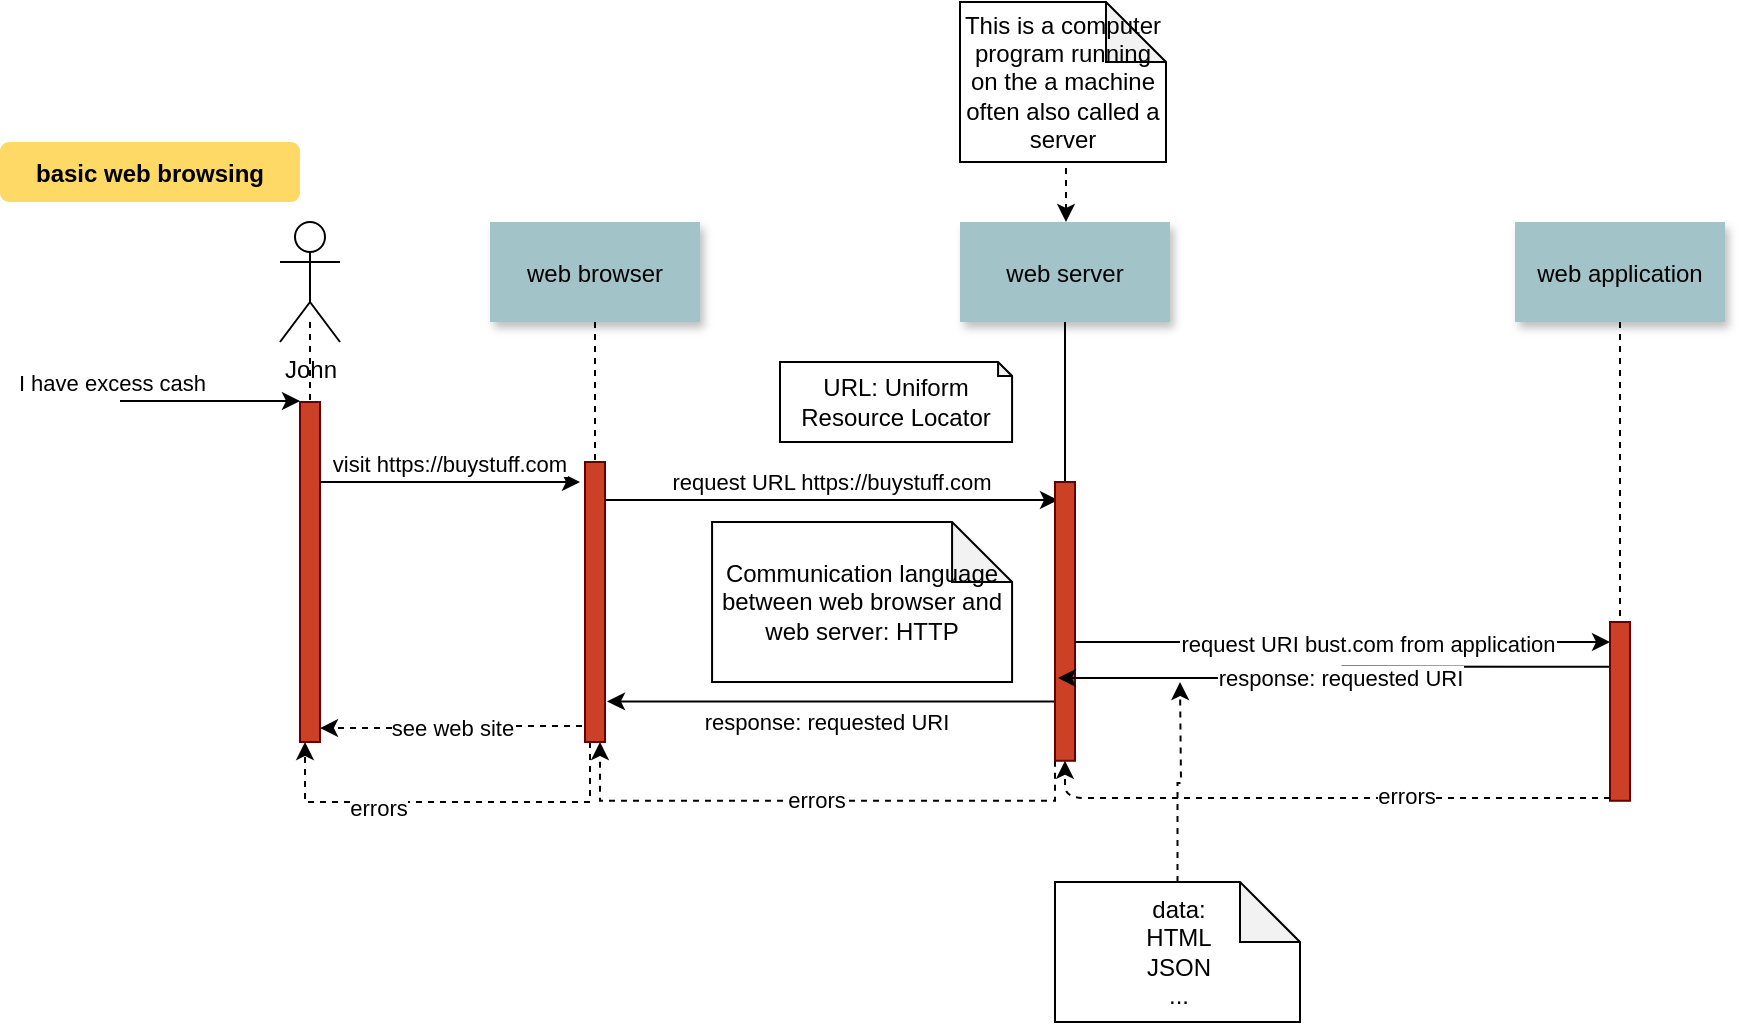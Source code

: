 <mxfile version="26.2.13">
  <diagram name="Page-1" id="9361dd3d-8414-5efd-6122-117bd74ce7a7">
    <mxGraphModel dx="1138" dy="1110" grid="1" gridSize="10" guides="1" tooltips="1" connect="1" arrows="1" fold="1" page="0" pageScale="1.5" pageWidth="826" pageHeight="1169" background="none" math="0" shadow="0">
      <root>
        <mxCell id="0" />
        <mxCell id="1" parent="0" />
        <mxCell id="2" value="" style="fillColor=#CC4125;strokeColor=#660000" parent="1" vertex="1">
          <mxGeometry x="200" y="150" width="10" height="170" as="geometry" />
        </mxCell>
        <mxCell id="3" value="I have excess cash" style="edgeStyle=none;verticalLabelPosition=top;verticalAlign=bottom;labelPosition=left;align=right" parent="1" edge="1">
          <mxGeometry x="110" y="49.5" width="100" height="100" as="geometry">
            <mxPoint x="110" y="149.5" as="sourcePoint" />
            <mxPoint x="200" y="149.5" as="targetPoint" />
          </mxGeometry>
        </mxCell>
        <mxCell id="_aU_bg_VFNlMsZn4Ez4D-104" style="edgeStyle=orthogonalEdgeStyle;rounded=0;orthogonalLoop=1;jettySize=auto;html=1;exitX=0.25;exitY=1;exitDx=0;exitDy=0;entryX=0.25;entryY=1;entryDx=0;entryDy=0;dashed=1;" parent="1" source="6" target="2" edge="1">
          <mxGeometry relative="1" as="geometry">
            <Array as="points">
              <mxPoint x="345" y="350" />
              <mxPoint x="203" y="350" />
            </Array>
          </mxGeometry>
        </mxCell>
        <mxCell id="_aU_bg_VFNlMsZn4Ez4D-105" value="errors" style="edgeLabel;html=1;align=center;verticalAlign=middle;resizable=0;points=[];" parent="_aU_bg_VFNlMsZn4Ez4D-104" vertex="1" connectable="0">
          <mxGeometry x="0.342" y="3" relative="1" as="geometry">
            <mxPoint as="offset" />
          </mxGeometry>
        </mxCell>
        <mxCell id="_aU_bg_VFNlMsZn4Ez4D-106" value="see web site" style="edgeStyle=orthogonalEdgeStyle;rounded=0;orthogonalLoop=1;jettySize=auto;html=1;exitX=-0.15;exitY=0.943;exitDx=0;exitDy=0;entryX=1;entryY=0.959;entryDx=0;entryDy=0;entryPerimeter=0;dashed=1;exitPerimeter=0;" parent="1" source="6" target="2" edge="1">
          <mxGeometry relative="1" as="geometry">
            <Array as="points">
              <mxPoint x="280" y="312" />
              <mxPoint x="280" y="313" />
            </Array>
            <mxPoint as="offset" />
          </mxGeometry>
        </mxCell>
        <mxCell id="6" value="" style="fillColor=#CC4125;strokeColor=#660000" parent="1" vertex="1">
          <mxGeometry x="342.5" y="180" width="10" height="140" as="geometry" />
        </mxCell>
        <mxCell id="7" value="web browser" style="shadow=1;fillColor=#A2C4C9;strokeColor=none" parent="1" vertex="1">
          <mxGeometry x="295" y="60" width="105" height="50" as="geometry" />
        </mxCell>
        <mxCell id="8" value="" style="edgeStyle=none;endArrow=none;dashed=1" parent="1" source="7" target="6" edge="1">
          <mxGeometry x="272.335" y="165" width="100" height="100" as="geometry">
            <mxPoint x="347.259" y="110" as="sourcePoint" />
            <mxPoint x="347.576" y="165" as="targetPoint" />
          </mxGeometry>
        </mxCell>
        <mxCell id="9" value="visit https://buystuff.com" style="edgeStyle=none;verticalLabelPosition=top;verticalAlign=bottom" parent="1" edge="1">
          <mxGeometry x="220" y="92" width="100" height="100" as="geometry">
            <mxPoint x="210" y="190" as="sourcePoint" />
            <mxPoint x="340" y="190" as="targetPoint" />
          </mxGeometry>
        </mxCell>
        <mxCell id="13" value="request URL https://buystuff.com" style="edgeStyle=none;verticalLabelPosition=top;verticalAlign=bottom;" parent="1" edge="1">
          <mxGeometry x="385.455" y="113.916" width="100" height="100" as="geometry">
            <mxPoint x="353" y="199" as="sourcePoint" />
            <mxPoint x="579" y="199" as="targetPoint" />
          </mxGeometry>
        </mxCell>
        <mxCell id="15" value="web server" style="shadow=1;fillColor=#A2C4C9;strokeColor=none" parent="1" vertex="1">
          <mxGeometry x="530.004" y="60.0" width="105" height="50" as="geometry" />
        </mxCell>
        <mxCell id="16" value="" style="edgeStyle=none;endArrow=none" parent="1" source="15" target="17" edge="1">
          <mxGeometry x="504.763" y="270" width="100" height="100" as="geometry">
            <mxPoint x="582.263" y="220.0" as="sourcePoint" />
            <mxPoint x="582.263" y="240.0" as="targetPoint" />
          </mxGeometry>
        </mxCell>
        <mxCell id="_aU_bg_VFNlMsZn4Ez4D-99" style="edgeStyle=orthogonalEdgeStyle;rounded=0;orthogonalLoop=1;jettySize=auto;html=1;entryX=1.15;entryY=0.929;entryDx=0;entryDy=0;exitX=0.05;exitY=0.875;exitDx=0;exitDy=0;exitPerimeter=0;entryPerimeter=0;" parent="1" edge="1">
          <mxGeometry relative="1" as="geometry">
            <Array as="points">
              <mxPoint x="577.5" y="299.63" />
            </Array>
            <mxPoint x="577.5" y="301.596" as="sourcePoint" />
            <mxPoint x="353.5" y="299.69" as="targetPoint" />
          </mxGeometry>
        </mxCell>
        <mxCell id="_aU_bg_VFNlMsZn4Ez4D-100" value="response: requested URI" style="edgeLabel;html=1;align=center;verticalAlign=middle;resizable=0;points=[];" parent="_aU_bg_VFNlMsZn4Ez4D-99" vertex="1" connectable="0">
          <mxGeometry x="-0.057" y="1" relative="1" as="geometry">
            <mxPoint x="-10" y="9" as="offset" />
          </mxGeometry>
        </mxCell>
        <mxCell id="_aU_bg_VFNlMsZn4Ez4D-102" style="edgeStyle=orthogonalEdgeStyle;rounded=0;orthogonalLoop=1;jettySize=auto;html=1;exitX=0;exitY=1;exitDx=0;exitDy=0;entryX=0.75;entryY=1;entryDx=0;entryDy=0;dashed=1;" parent="1" source="17" target="6" edge="1">
          <mxGeometry relative="1" as="geometry" />
        </mxCell>
        <mxCell id="_aU_bg_VFNlMsZn4Ez4D-103" value="errors" style="edgeLabel;html=1;align=center;verticalAlign=middle;resizable=0;points=[];" parent="_aU_bg_VFNlMsZn4Ez4D-102" vertex="1" connectable="0">
          <mxGeometry x="0.006" y="-1" relative="1" as="geometry">
            <mxPoint as="offset" />
          </mxGeometry>
        </mxCell>
        <mxCell id="17" value="" style="fillColor=#CC4125;strokeColor=#660000" parent="1" vertex="1">
          <mxGeometry x="577.5" y="190" width="10" height="139.39" as="geometry" />
        </mxCell>
        <mxCell id="_aU_bg_VFNlMsZn4Ez4D-97" value="response: requested URI" style="edgeStyle=orthogonalEdgeStyle;rounded=0;orthogonalLoop=1;jettySize=auto;html=1;exitX=0;exitY=0.25;exitDx=0;exitDy=0;entryX=0.15;entryY=0.703;entryDx=0;entryDy=0;entryPerimeter=0;" parent="1" source="21" target="17" edge="1">
          <mxGeometry relative="1" as="geometry">
            <mxPoint x="590" y="289" as="targetPoint" />
          </mxGeometry>
        </mxCell>
        <mxCell id="21" value="" style="fillColor=#CC4125;strokeColor=#660000" parent="1" vertex="1">
          <mxGeometry x="855" y="260" width="10" height="89.39" as="geometry" />
        </mxCell>
        <mxCell id="22" value="web application" style="shadow=1;fillColor=#A2C4C9;strokeColor=none" parent="1" vertex="1">
          <mxGeometry x="807.5" y="60" width="105" height="50" as="geometry" />
        </mxCell>
        <mxCell id="23" value="" style="edgeStyle=none;endArrow=none;dashed=1" parent="1" source="22" target="21" edge="1">
          <mxGeometry x="731.988" y="175.0" width="100" height="100" as="geometry">
            <mxPoint x="792.153" y="110" as="sourcePoint" />
            <mxPoint x="792.153" y="260" as="targetPoint" />
          </mxGeometry>
        </mxCell>
        <mxCell id="27" value="request URI bust.com from application" style="edgeStyle=elbowEdgeStyle;elbow=vertical;verticalLabelPosition=top;verticalAlign=bottom" parent="1" source="17" target="21" edge="1">
          <mxGeometry width="100" height="100" as="geometry">
            <mxPoint x="540" y="370" as="sourcePoint" />
            <mxPoint x="640" y="270" as="targetPoint" />
            <Array as="points">
              <mxPoint x="590" y="270" />
            </Array>
            <mxPoint x="13" y="10" as="offset" />
          </mxGeometry>
        </mxCell>
        <mxCell id="28" value="" style="edgeStyle=elbowEdgeStyle;elbow=vertical;dashed=1;verticalLabelPosition=bottom;verticalAlign=top;html=1;" parent="1" source="21" target="17" edge="1">
          <mxGeometry width="100" height="100" as="geometry">
            <mxPoint x="529.784" y="280" as="sourcePoint" />
            <mxPoint x="680" y="280" as="targetPoint" />
            <Array as="points">
              <mxPoint x="593" y="348" />
            </Array>
            <mxPoint x="5" y="1" as="offset" />
          </mxGeometry>
        </mxCell>
        <mxCell id="alX6jOgoG5NHsNxsaUF8-75" value="errors" style="edgeLabel;html=1;align=center;verticalAlign=middle;resizable=0;points=[];" parent="28" vertex="1" connectable="0">
          <mxGeometry relative="1" as="geometry">
            <mxPoint x="43" y="-1" as="offset" />
          </mxGeometry>
        </mxCell>
        <mxCell id="33" value="" style="edgeStyle=elbowEdgeStyle;elbow=horizontal;endArrow=none;dashed=1" parent="1" target="2" edge="1">
          <mxGeometry x="230.0" y="310" width="100" height="100" as="geometry">
            <mxPoint x="205" y="110" as="sourcePoint" />
            <mxPoint x="330" y="310" as="targetPoint" />
          </mxGeometry>
        </mxCell>
        <mxCell id="71" value="basic web browsing" style="rounded=1;fontStyle=1;fillColor=#FFD966;strokeColor=none" parent="1" vertex="1">
          <mxGeometry x="50" y="20" width="150" height="30" as="geometry" />
        </mxCell>
        <mxCell id="_aU_bg_VFNlMsZn4Ez4D-89" value="John" style="shape=umlActor;verticalLabelPosition=bottom;verticalAlign=top;html=1;outlineConnect=0;" parent="1" vertex="1">
          <mxGeometry x="190" y="60" width="30" height="60" as="geometry" />
        </mxCell>
        <mxCell id="_aU_bg_VFNlMsZn4Ez4D-91" value="URL: Uniform Resource Locator" style="shape=note;whiteSpace=wrap;html=1;backgroundOutline=1;darkOpacity=0.05;size=7;" parent="1" vertex="1">
          <mxGeometry x="440" y="130" width="116.04" height="40" as="geometry" />
        </mxCell>
        <mxCell id="_aU_bg_VFNlMsZn4Ez4D-96" value="Communication language between web browser and web server: HTTP" style="shape=note;whiteSpace=wrap;html=1;backgroundOutline=1;darkOpacity=0.05;" parent="1" vertex="1">
          <mxGeometry x="406.04" y="210" width="150" height="80" as="geometry" />
        </mxCell>
        <mxCell id="_aU_bg_VFNlMsZn4Ez4D-108" style="edgeStyle=orthogonalEdgeStyle;rounded=0;orthogonalLoop=1;jettySize=auto;html=1;dashed=1;" parent="1" source="_aU_bg_VFNlMsZn4Ez4D-107" edge="1">
          <mxGeometry relative="1" as="geometry">
            <mxPoint x="640" y="290" as="targetPoint" />
          </mxGeometry>
        </mxCell>
        <mxCell id="_aU_bg_VFNlMsZn4Ez4D-107" value="data:&lt;br&gt;HTML&lt;br&gt;JSON&lt;br&gt;..." style="shape=note;whiteSpace=wrap;html=1;backgroundOutline=1;darkOpacity=0.05;" parent="1" vertex="1">
          <mxGeometry x="577.5" y="390" width="122.5" height="70" as="geometry" />
        </mxCell>
        <mxCell id="_aU_bg_VFNlMsZn4Ez4D-110" style="edgeStyle=orthogonalEdgeStyle;rounded=0;orthogonalLoop=1;jettySize=auto;html=1;dashed=1;" parent="1" target="15" edge="1">
          <mxGeometry relative="1" as="geometry">
            <mxPoint x="590" y="30" as="sourcePoint" />
            <Array as="points">
              <mxPoint x="590" y="20" />
              <mxPoint x="583" y="20" />
            </Array>
          </mxGeometry>
        </mxCell>
        <mxCell id="_aU_bg_VFNlMsZn4Ez4D-109" value="This is a computer program running on the a machine often also called a server" style="shape=note;whiteSpace=wrap;html=1;backgroundOutline=1;darkOpacity=0.05;" parent="1" vertex="1">
          <mxGeometry x="530" y="-50" width="103" height="80" as="geometry" />
        </mxCell>
      </root>
    </mxGraphModel>
  </diagram>
</mxfile>
